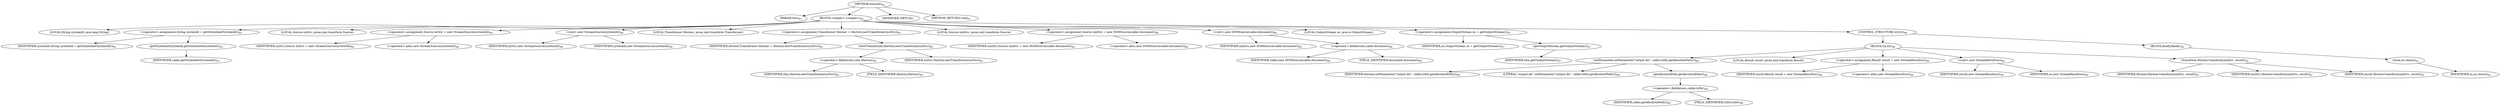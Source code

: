 digraph "execute" {  
"132" [label = <(METHOD,execute)<SUB>82</SUB>> ]
"12" [label = <(PARAM,this)<SUB>82</SUB>> ]
"133" [label = <(BLOCK,&lt;empty&gt;,&lt;empty&gt;)<SUB>82</SUB>> ]
"134" [label = <(LOCAL,String systemId: java.lang.String)> ]
"135" [label = <(&lt;operator&gt;.assignment,String systemId = getStylesheetSystemId())<SUB>83</SUB>> ]
"136" [label = <(IDENTIFIER,systemId,String systemId = getStylesheetSystemId())<SUB>83</SUB>> ]
"137" [label = <(getStylesheetSystemId,getStylesheetSystemId())<SUB>83</SUB>> ]
"138" [label = <(IDENTIFIER,caller,getStylesheetSystemId())<SUB>83</SUB>> ]
"8" [label = <(LOCAL,Source xslSrc: javax.xml.transform.Source)> ]
"139" [label = <(&lt;operator&gt;.assignment,Source xslSrc = new StreamSource(systemId))<SUB>84</SUB>> ]
"140" [label = <(IDENTIFIER,xslSrc,Source xslSrc = new StreamSource(systemId))<SUB>84</SUB>> ]
"141" [label = <(&lt;operator&gt;.alloc,new StreamSource(systemId))<SUB>84</SUB>> ]
"142" [label = <(&lt;init&gt;,new StreamSource(systemId))<SUB>84</SUB>> ]
"7" [label = <(IDENTIFIER,xslSrc,new StreamSource(systemId))<SUB>84</SUB>> ]
"143" [label = <(IDENTIFIER,systemId,new StreamSource(systemId))<SUB>84</SUB>> ]
"144" [label = <(LOCAL,Transformer tformer: javax.xml.transform.Transformer)> ]
"145" [label = <(&lt;operator&gt;.assignment,Transformer tformer = tfactory.newTransformer(xslSrc))<SUB>85</SUB>> ]
"146" [label = <(IDENTIFIER,tformer,Transformer tformer = tfactory.newTransformer(xslSrc))<SUB>85</SUB>> ]
"147" [label = <(newTransformer,tfactory.newTransformer(xslSrc))<SUB>85</SUB>> ]
"148" [label = <(&lt;operator&gt;.fieldAccess,this.tfactory)<SUB>85</SUB>> ]
"149" [label = <(IDENTIFIER,this,tfactory.newTransformer(xslSrc))<SUB>85</SUB>> ]
"150" [label = <(FIELD_IDENTIFIER,tfactory,tfactory)<SUB>85</SUB>> ]
"151" [label = <(IDENTIFIER,xslSrc,tfactory.newTransformer(xslSrc))<SUB>85</SUB>> ]
"10" [label = <(LOCAL,Source xmlSrc: javax.xml.transform.Source)> ]
"152" [label = <(&lt;operator&gt;.assignment,Source xmlSrc = new DOMSource(caller.document))<SUB>86</SUB>> ]
"153" [label = <(IDENTIFIER,xmlSrc,Source xmlSrc = new DOMSource(caller.document))<SUB>86</SUB>> ]
"154" [label = <(&lt;operator&gt;.alloc,new DOMSource(caller.document))<SUB>86</SUB>> ]
"155" [label = <(&lt;init&gt;,new DOMSource(caller.document))<SUB>86</SUB>> ]
"9" [label = <(IDENTIFIER,xmlSrc,new DOMSource(caller.document))<SUB>86</SUB>> ]
"156" [label = <(&lt;operator&gt;.fieldAccess,caller.document)<SUB>86</SUB>> ]
"157" [label = <(IDENTIFIER,caller,new DOMSource(caller.document))<SUB>86</SUB>> ]
"158" [label = <(FIELD_IDENTIFIER,document,document)<SUB>86</SUB>> ]
"159" [label = <(LOCAL,OutputStream os: java.io.OutputStream)> ]
"160" [label = <(&lt;operator&gt;.assignment,OutputStream os = getOutputStream())<SUB>87</SUB>> ]
"161" [label = <(IDENTIFIER,os,OutputStream os = getOutputStream())<SUB>87</SUB>> ]
"162" [label = <(getOutputStream,getOutputStream())<SUB>87</SUB>> ]
"11" [label = <(IDENTIFIER,this,getOutputStream())<SUB>87</SUB>> ]
"163" [label = <(CONTROL_STRUCTURE,try,try)<SUB>88</SUB>> ]
"164" [label = <(BLOCK,try,try)<SUB>88</SUB>> ]
"165" [label = <(setParameter,setParameter(&quot;output.dir&quot;, caller.toDir.getAbsolutePath()))<SUB>89</SUB>> ]
"166" [label = <(IDENTIFIER,tformer,setParameter(&quot;output.dir&quot;, caller.toDir.getAbsolutePath()))<SUB>89</SUB>> ]
"167" [label = <(LITERAL,&quot;output.dir&quot;,setParameter(&quot;output.dir&quot;, caller.toDir.getAbsolutePath()))<SUB>89</SUB>> ]
"168" [label = <(getAbsolutePath,getAbsolutePath())<SUB>89</SUB>> ]
"169" [label = <(&lt;operator&gt;.fieldAccess,caller.toDir)<SUB>89</SUB>> ]
"170" [label = <(IDENTIFIER,caller,getAbsolutePath())<SUB>89</SUB>> ]
"171" [label = <(FIELD_IDENTIFIER,toDir,toDir)<SUB>89</SUB>> ]
"14" [label = <(LOCAL,Result result: javax.xml.transform.Result)> ]
"172" [label = <(&lt;operator&gt;.assignment,Result result = new StreamResult(os))<SUB>90</SUB>> ]
"173" [label = <(IDENTIFIER,result,Result result = new StreamResult(os))<SUB>90</SUB>> ]
"174" [label = <(&lt;operator&gt;.alloc,new StreamResult(os))<SUB>90</SUB>> ]
"175" [label = <(&lt;init&gt;,new StreamResult(os))<SUB>90</SUB>> ]
"13" [label = <(IDENTIFIER,result,new StreamResult(os))<SUB>90</SUB>> ]
"176" [label = <(IDENTIFIER,os,new StreamResult(os))<SUB>90</SUB>> ]
"177" [label = <(transform,tformer.transform(xmlSrc, result))<SUB>91</SUB>> ]
"178" [label = <(IDENTIFIER,tformer,tformer.transform(xmlSrc, result))<SUB>91</SUB>> ]
"179" [label = <(IDENTIFIER,xmlSrc,tformer.transform(xmlSrc, result))<SUB>91</SUB>> ]
"180" [label = <(IDENTIFIER,result,tformer.transform(xmlSrc, result))<SUB>91</SUB>> ]
"181" [label = <(BLOCK,finally,finally)<SUB>92</SUB>> ]
"182" [label = <(close,os.close())<SUB>93</SUB>> ]
"183" [label = <(IDENTIFIER,os,os.close())<SUB>93</SUB>> ]
"184" [label = <(MODIFIER,VIRTUAL)> ]
"185" [label = <(METHOD_RETURN,void)<SUB>82</SUB>> ]
  "132" -> "12" 
  "132" -> "133" 
  "132" -> "184" 
  "132" -> "185" 
  "133" -> "134" 
  "133" -> "135" 
  "133" -> "8" 
  "133" -> "139" 
  "133" -> "142" 
  "133" -> "144" 
  "133" -> "145" 
  "133" -> "10" 
  "133" -> "152" 
  "133" -> "155" 
  "133" -> "159" 
  "133" -> "160" 
  "133" -> "163" 
  "135" -> "136" 
  "135" -> "137" 
  "137" -> "138" 
  "139" -> "140" 
  "139" -> "141" 
  "142" -> "7" 
  "142" -> "143" 
  "145" -> "146" 
  "145" -> "147" 
  "147" -> "148" 
  "147" -> "151" 
  "148" -> "149" 
  "148" -> "150" 
  "152" -> "153" 
  "152" -> "154" 
  "155" -> "9" 
  "155" -> "156" 
  "156" -> "157" 
  "156" -> "158" 
  "160" -> "161" 
  "160" -> "162" 
  "162" -> "11" 
  "163" -> "164" 
  "163" -> "181" 
  "164" -> "165" 
  "164" -> "14" 
  "164" -> "172" 
  "164" -> "175" 
  "164" -> "177" 
  "165" -> "166" 
  "165" -> "167" 
  "165" -> "168" 
  "168" -> "169" 
  "169" -> "170" 
  "169" -> "171" 
  "172" -> "173" 
  "172" -> "174" 
  "175" -> "13" 
  "175" -> "176" 
  "177" -> "178" 
  "177" -> "179" 
  "177" -> "180" 
  "181" -> "182" 
  "182" -> "183" 
}
